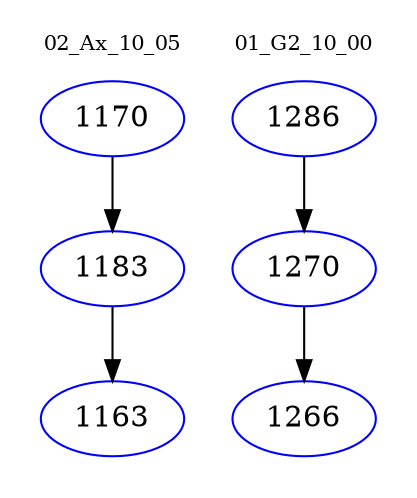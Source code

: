 digraph{
subgraph cluster_0 {
color = white
label = "02_Ax_10_05";
fontsize=10;
T0_1170 [label="1170", color="blue"]
T0_1170 -> T0_1183 [color="black"]
T0_1183 [label="1183", color="blue"]
T0_1183 -> T0_1163 [color="black"]
T0_1163 [label="1163", color="blue"]
}
subgraph cluster_1 {
color = white
label = "01_G2_10_00";
fontsize=10;
T1_1286 [label="1286", color="blue"]
T1_1286 -> T1_1270 [color="black"]
T1_1270 [label="1270", color="blue"]
T1_1270 -> T1_1266 [color="black"]
T1_1266 [label="1266", color="blue"]
}
}
